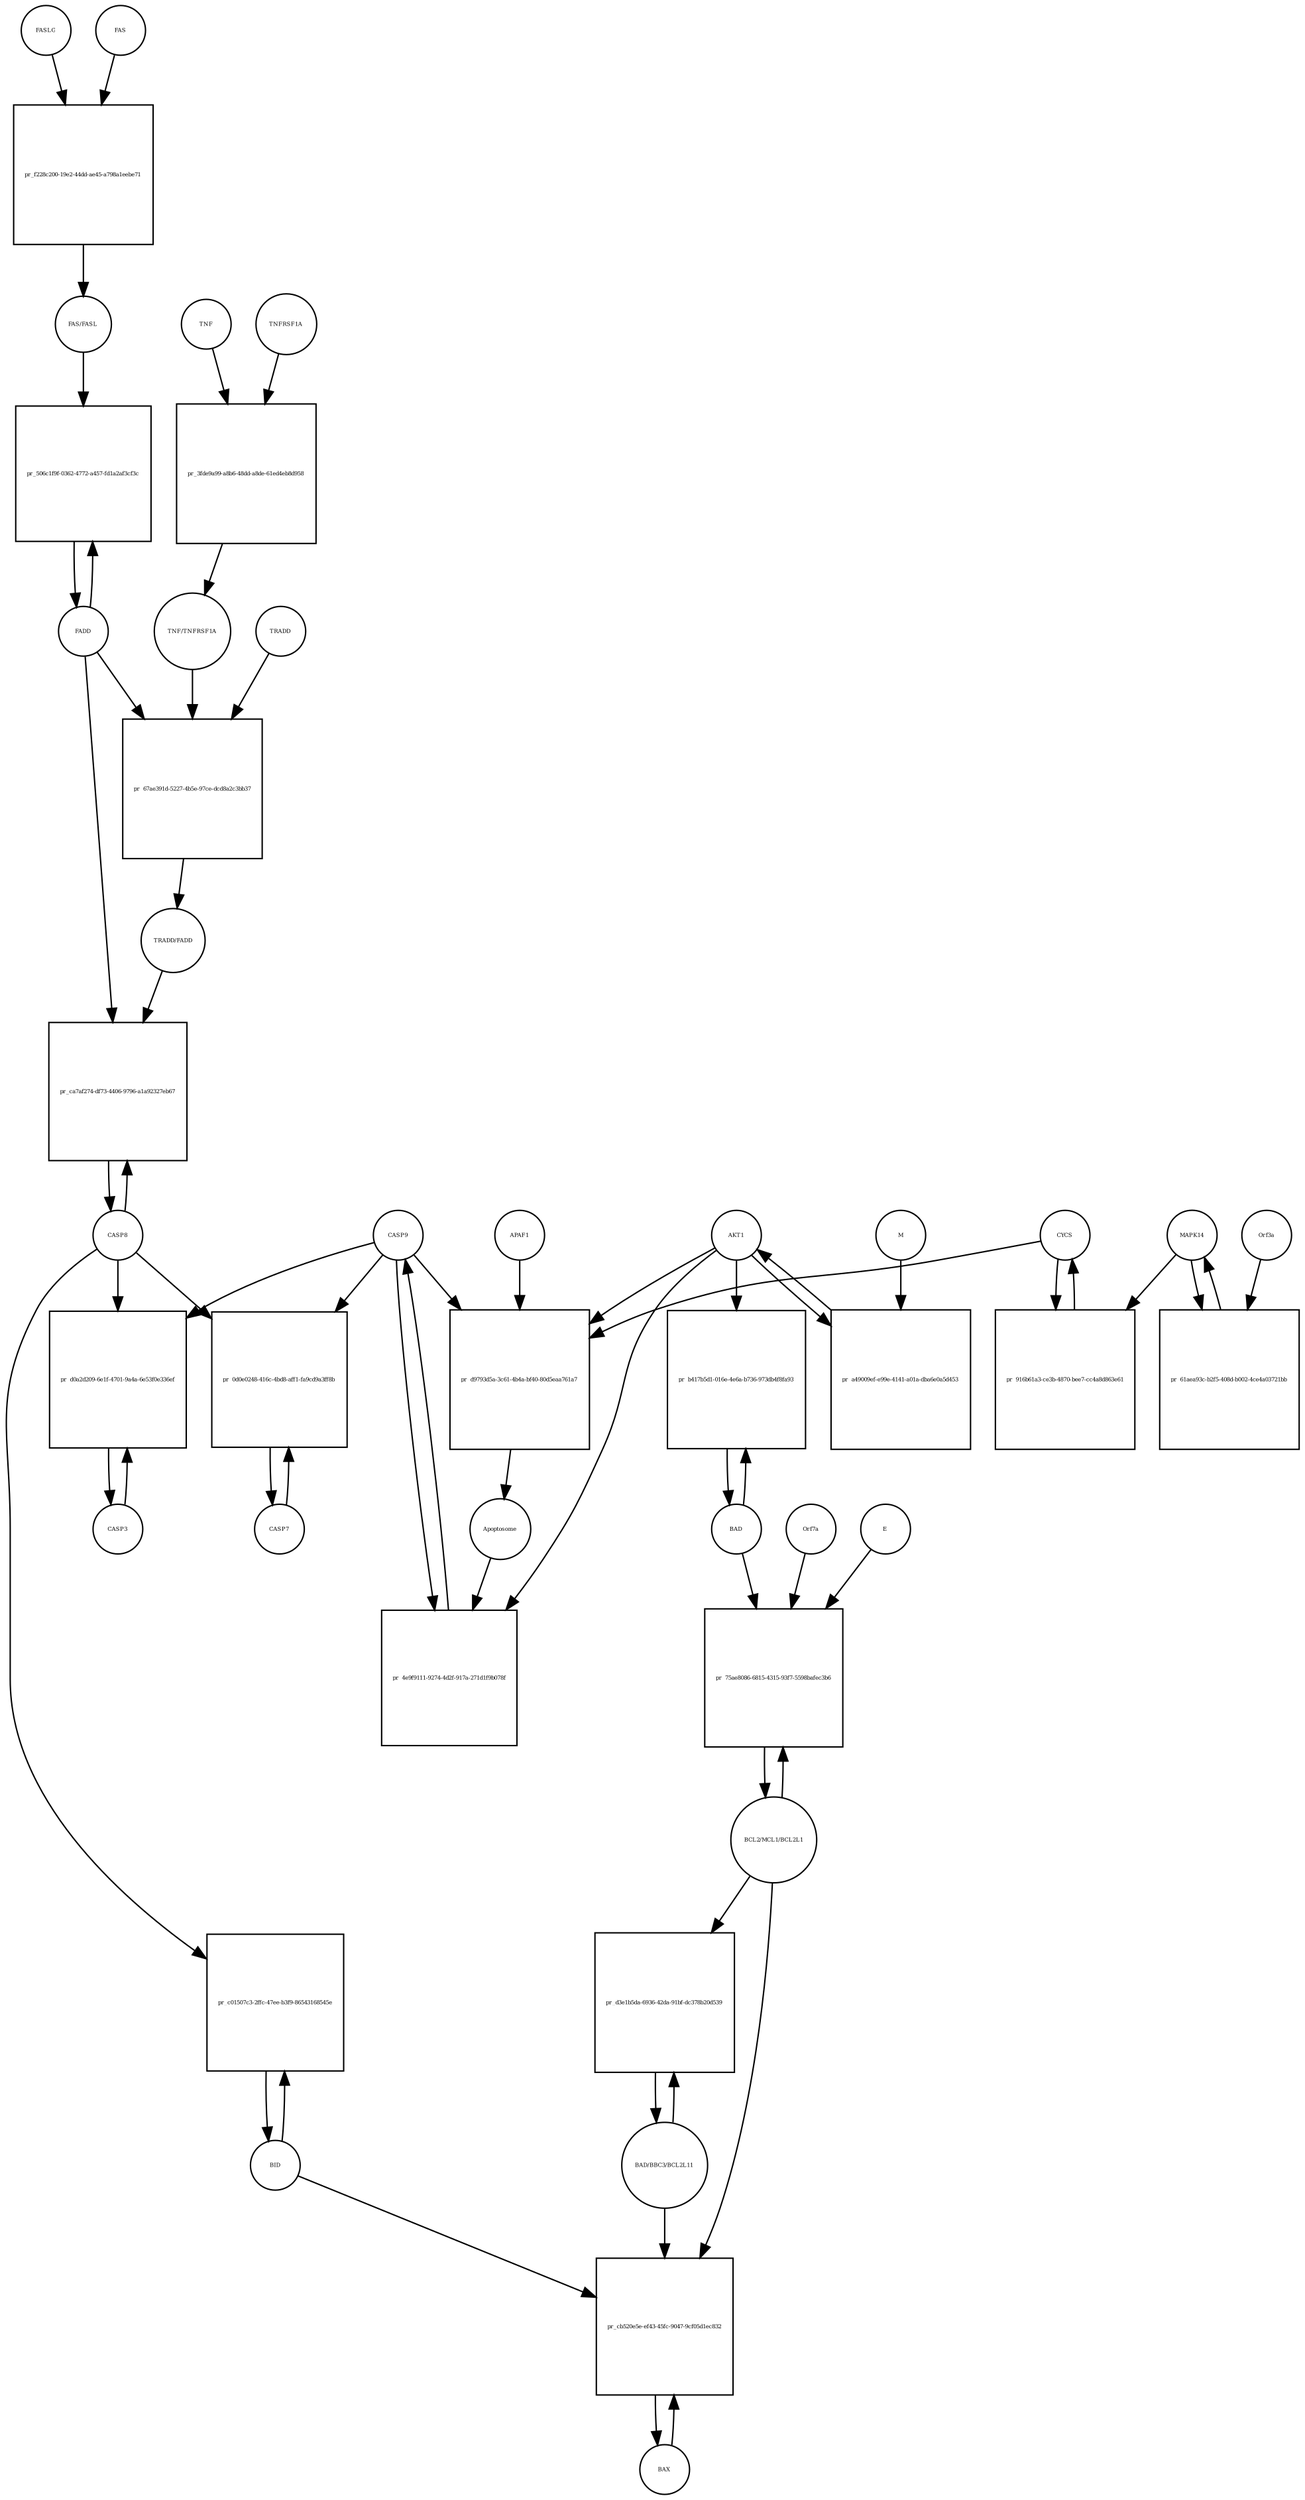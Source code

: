 strict digraph  {
FASLG [annotation="", bipartite=0, cls=macromolecule, fontsize=4, label=FASLG, shape=circle];
"pr_f228c200-19e2-44dd-ae45-a798a1eebe71" [annotation="", bipartite=1, cls=process, fontsize=4, label="pr_f228c200-19e2-44dd-ae45-a798a1eebe71", shape=square];
FAS [annotation="", bipartite=0, cls=macromolecule, fontsize=4, label=FAS, shape=circle];
"FAS/FASL" [annotation="", bipartite=0, cls=complex, fontsize=4, label="FAS/FASL", shape=circle];
FADD [annotation="", bipartite=0, cls=macromolecule, fontsize=4, label=FADD, shape=circle];
"pr_506c1f9f-0362-4772-a457-fd1a2af3cf3c" [annotation="", bipartite=1, cls=process, fontsize=4, label="pr_506c1f9f-0362-4772-a457-fd1a2af3cf3c", shape=square];
CASP8 [annotation="", bipartite=0, cls=macromolecule, fontsize=4, label=CASP8, shape=circle];
"pr_ca7af274-df73-4406-9796-a1a92327eb67" [annotation="", bipartite=1, cls=process, fontsize=4, label="pr_ca7af274-df73-4406-9796-a1a92327eb67", shape=square];
"TRADD/FADD" [annotation="", bipartite=0, cls=complex, fontsize=4, label="TRADD/FADD", shape=circle];
CASP3 [annotation="", bipartite=0, cls=macromolecule, fontsize=4, label=CASP3, shape=circle];
"pr_d0a2d209-6e1f-4701-9a4a-6e53f0e336ef" [annotation="", bipartite=1, cls=process, fontsize=4, label="pr_d0a2d209-6e1f-4701-9a4a-6e53f0e336ef", shape=square];
CASP9 [annotation="", bipartite=0, cls=macromolecule, fontsize=4, label=CASP9, shape=circle];
"pr_4e9f9111-9274-4d2f-917a-271d1f9b078f" [annotation="", bipartite=1, cls=process, fontsize=4, label="pr_4e9f9111-9274-4d2f-917a-271d1f9b078f", shape=square];
Apoptosome [annotation="", bipartite=0, cls=complex, fontsize=4, label=Apoptosome, shape=circle];
AKT1 [annotation="", bipartite=0, cls=macromolecule, fontsize=4, label=AKT1, shape=circle];
BID [annotation="", bipartite=0, cls=macromolecule, fontsize=4, label=BID, shape=circle];
"pr_c01507c3-2ffc-47ee-b3f9-86543168545e" [annotation="", bipartite=1, cls=process, fontsize=4, label="pr_c01507c3-2ffc-47ee-b3f9-86543168545e", shape=square];
BAX [annotation="", bipartite=0, cls=macromolecule, fontsize=4, label=BAX, shape=circle];
"pr_cb520e5e-ef43-45fc-9047-9cf05d1ec832" [annotation="", bipartite=1, cls=process, fontsize=4, label="pr_cb520e5e-ef43-45fc-9047-9cf05d1ec832", shape=square];
"BAD/BBC3/BCL2L11" [annotation="", bipartite=0, cls=complex, fontsize=4, label="BAD/BBC3/BCL2L11", shape=circle];
"BCL2/MCL1/BCL2L1" [annotation="", bipartite=0, cls=complex, fontsize=4, label="BCL2/MCL1/BCL2L1", shape=circle];
CYCS [annotation="", bipartite=0, cls=macromolecule, fontsize=4, label=CYCS, shape=circle];
"pr_916b61a3-ce3b-4870-bee7-cc4a8d863e61" [annotation="", bipartite=1, cls=process, fontsize=4, label="pr_916b61a3-ce3b-4870-bee7-cc4a8d863e61", shape=square];
MAPK14 [annotation="", bipartite=0, cls=macromolecule, fontsize=4, label=MAPK14, shape=circle];
CASP7 [annotation="", bipartite=0, cls=macromolecule, fontsize=4, label=CASP7, shape=circle];
"pr_0d0e0248-416c-4bd8-aff1-fa9cd9a3ff8b" [annotation="", bipartite=1, cls=process, fontsize=4, label="pr_0d0e0248-416c-4bd8-aff1-fa9cd9a3ff8b", shape=square];
"pr_a49009ef-e99e-4141-a01a-dba6e0a5d453" [annotation="", bipartite=1, cls=process, fontsize=4, label="pr_a49009ef-e99e-4141-a01a-dba6e0a5d453", shape=square];
M [annotation=urn_miriam_ncbiprotein_APO40582, bipartite=0, cls=macromolecule, fontsize=4, label=M, shape=circle];
"pr_67ae391d-5227-4b5e-97ce-dcd8a2c3bb37" [annotation="", bipartite=1, cls=process, fontsize=4, label="pr_67ae391d-5227-4b5e-97ce-dcd8a2c3bb37", shape=square];
TRADD [annotation="", bipartite=0, cls=macromolecule, fontsize=4, label=TRADD, shape=circle];
"TNF/TNFRSF1A" [annotation="", bipartite=0, cls=complex, fontsize=4, label="TNF/TNFRSF1A", shape=circle];
"pr_61aea93c-b2f5-408d-b002-4ce4a03721bb" [annotation="", bipartite=1, cls=process, fontsize=4, label="pr_61aea93c-b2f5-408d-b002-4ce4a03721bb", shape=square];
Orf3a [annotation="", bipartite=0, cls=macromolecule, fontsize=4, label=Orf3a, shape=circle];
"pr_d3e1b5da-6936-42da-91bf-dc378b20d539" [annotation="", bipartite=1, cls=process, fontsize=4, label="pr_d3e1b5da-6936-42da-91bf-dc378b20d539", shape=square];
"pr_75ae8086-6815-4315-93f7-5598bafec3b6" [annotation="", bipartite=1, cls=process, fontsize=4, label="pr_75ae8086-6815-4315-93f7-5598bafec3b6", shape=square];
Orf7a [annotation="", bipartite=0, cls=macromolecule, fontsize=4, label=Orf7a, shape=circle];
E [annotation="", bipartite=0, cls=macromolecule, fontsize=4, label=E, shape=circle];
BAD [annotation="", bipartite=0, cls=macromolecule, fontsize=4, label=BAD, shape=circle];
TNFRSF1A [annotation="", bipartite=0, cls=macromolecule, fontsize=4, label=TNFRSF1A, shape=circle];
"pr_3fde9a99-a8b6-48dd-a8de-61ed4eb8d958" [annotation="", bipartite=1, cls=process, fontsize=4, label="pr_3fde9a99-a8b6-48dd-a8de-61ed4eb8d958", shape=square];
TNF [annotation="", bipartite=0, cls=macromolecule, fontsize=4, label=TNF, shape=circle];
"pr_d9793d5a-3c61-4b4a-bf40-80d5eaa761a7" [annotation="", bipartite=1, cls=process, fontsize=4, label="pr_d9793d5a-3c61-4b4a-bf40-80d5eaa761a7", shape=square];
APAF1 [annotation="", bipartite=0, cls=macromolecule, fontsize=4, label=APAF1, shape=circle];
"pr_b417b5d1-016e-4e6a-b736-973db4f8fa93" [annotation="", bipartite=1, cls=process, fontsize=4, label="pr_b417b5d1-016e-4e6a-b736-973db4f8fa93", shape=square];
FASLG -> "pr_f228c200-19e2-44dd-ae45-a798a1eebe71"  [annotation="", interaction_type=consumption];
"pr_f228c200-19e2-44dd-ae45-a798a1eebe71" -> "FAS/FASL"  [annotation="", interaction_type=production];
FAS -> "pr_f228c200-19e2-44dd-ae45-a798a1eebe71"  [annotation="", interaction_type=consumption];
"FAS/FASL" -> "pr_506c1f9f-0362-4772-a457-fd1a2af3cf3c"  [annotation="urn_miriam_kegg.pathway_hsa04210|urn_miriam_pubmed_31226023", interaction_type=catalysis];
FADD -> "pr_506c1f9f-0362-4772-a457-fd1a2af3cf3c"  [annotation="", interaction_type=consumption];
FADD -> "pr_ca7af274-df73-4406-9796-a1a92327eb67"  [annotation="urn_miriam_kegg.pathway_hsa04210|urn_miriam_pubmed_31226023", interaction_type=catalysis];
FADD -> "pr_67ae391d-5227-4b5e-97ce-dcd8a2c3bb37"  [annotation="", interaction_type=consumption];
"pr_506c1f9f-0362-4772-a457-fd1a2af3cf3c" -> FADD  [annotation="", interaction_type=production];
CASP8 -> "pr_ca7af274-df73-4406-9796-a1a92327eb67"  [annotation="", interaction_type=consumption];
CASP8 -> "pr_d0a2d209-6e1f-4701-9a4a-6e53f0e336ef"  [annotation="urn_miriam_kegg.pathway_hsa04210|urn_miriam_pubmed_31226023", interaction_type=catalysis];
CASP8 -> "pr_c01507c3-2ffc-47ee-b3f9-86543168545e"  [annotation="urn_miriam_kegg.pathway_hsa04210|urn_miriam_pubmed_31226023", interaction_type=catalysis];
CASP8 -> "pr_0d0e0248-416c-4bd8-aff1-fa9cd9a3ff8b"  [annotation="urn_miriam_kegg.pathway_hsa04210|urn_miriam_pubmed_31226023", interaction_type=catalysis];
"pr_ca7af274-df73-4406-9796-a1a92327eb67" -> CASP8  [annotation="", interaction_type=production];
"TRADD/FADD" -> "pr_ca7af274-df73-4406-9796-a1a92327eb67"  [annotation="urn_miriam_kegg.pathway_hsa04210|urn_miriam_pubmed_31226023", interaction_type=catalysis];
CASP3 -> "pr_d0a2d209-6e1f-4701-9a4a-6e53f0e336ef"  [annotation="", interaction_type=consumption];
"pr_d0a2d209-6e1f-4701-9a4a-6e53f0e336ef" -> CASP3  [annotation="", interaction_type=production];
CASP9 -> "pr_d0a2d209-6e1f-4701-9a4a-6e53f0e336ef"  [annotation="urn_miriam_kegg.pathway_hsa04210|urn_miriam_pubmed_31226023", interaction_type=catalysis];
CASP9 -> "pr_4e9f9111-9274-4d2f-917a-271d1f9b078f"  [annotation="", interaction_type=consumption];
CASP9 -> "pr_0d0e0248-416c-4bd8-aff1-fa9cd9a3ff8b"  [annotation="urn_miriam_kegg.pathway_hsa04210|urn_miriam_pubmed_31226023", interaction_type=catalysis];
CASP9 -> "pr_d9793d5a-3c61-4b4a-bf40-80d5eaa761a7"  [annotation="", interaction_type=consumption];
"pr_4e9f9111-9274-4d2f-917a-271d1f9b078f" -> CASP9  [annotation="", interaction_type=production];
Apoptosome -> "pr_4e9f9111-9274-4d2f-917a-271d1f9b078f"  [annotation="urn_miriam_kegg.pathway_hsa04210|urn_miriam_pubmed_31226023", interaction_type=catalysis];
AKT1 -> "pr_4e9f9111-9274-4d2f-917a-271d1f9b078f"  [annotation="urn_miriam_kegg.pathway_hsa04210|urn_miriam_pubmed_31226023", interaction_type=inhibition];
AKT1 -> "pr_a49009ef-e99e-4141-a01a-dba6e0a5d453"  [annotation="", interaction_type=consumption];
AKT1 -> "pr_d9793d5a-3c61-4b4a-bf40-80d5eaa761a7"  [annotation="urn_miriam_pubmed_31226023|urn_miriam_kegg.pathway_hsa04210", interaction_type=inhibition];
AKT1 -> "pr_b417b5d1-016e-4e6a-b736-973db4f8fa93"  [annotation="urn_miriam_pubmed_15694340|urn_miriam_kegg.pathway_hsa04210", interaction_type=inhibition];
BID -> "pr_c01507c3-2ffc-47ee-b3f9-86543168545e"  [annotation="", interaction_type=consumption];
BID -> "pr_cb520e5e-ef43-45fc-9047-9cf05d1ec832"  [annotation="urn_miriam_pubmed_31226023|urn_miriam_kegg.pathway_hsa04210", interaction_type=catalysis];
"pr_c01507c3-2ffc-47ee-b3f9-86543168545e" -> BID  [annotation="", interaction_type=production];
BAX -> "pr_cb520e5e-ef43-45fc-9047-9cf05d1ec832"  [annotation="", interaction_type=consumption];
"pr_cb520e5e-ef43-45fc-9047-9cf05d1ec832" -> BAX  [annotation="", interaction_type=production];
"BAD/BBC3/BCL2L11" -> "pr_cb520e5e-ef43-45fc-9047-9cf05d1ec832"  [annotation="urn_miriam_pubmed_31226023|urn_miriam_kegg.pathway_hsa04210", interaction_type=catalysis];
"BAD/BBC3/BCL2L11" -> "pr_d3e1b5da-6936-42da-91bf-dc378b20d539"  [annotation="", interaction_type=consumption];
"BCL2/MCL1/BCL2L1" -> "pr_cb520e5e-ef43-45fc-9047-9cf05d1ec832"  [annotation="urn_miriam_pubmed_31226023|urn_miriam_kegg.pathway_hsa04210", interaction_type=inhibition];
"BCL2/MCL1/BCL2L1" -> "pr_d3e1b5da-6936-42da-91bf-dc378b20d539"  [annotation=urn_miriam_pubmed_31226023, interaction_type=inhibition];
"BCL2/MCL1/BCL2L1" -> "pr_75ae8086-6815-4315-93f7-5598bafec3b6"  [annotation="", interaction_type=consumption];
CYCS -> "pr_916b61a3-ce3b-4870-bee7-cc4a8d863e61"  [annotation="", interaction_type=consumption];
CYCS -> "pr_d9793d5a-3c61-4b4a-bf40-80d5eaa761a7"  [annotation="", interaction_type=consumption];
"pr_916b61a3-ce3b-4870-bee7-cc4a8d863e61" -> CYCS  [annotation="", interaction_type=production];
MAPK14 -> "pr_916b61a3-ce3b-4870-bee7-cc4a8d863e61"  [annotation="urn_miriam_kegg.pathway_hsa04210|urn_miriam_pubmed_31226023", interaction_type=catalysis];
MAPK14 -> "pr_61aea93c-b2f5-408d-b002-4ce4a03721bb"  [annotation="", interaction_type=consumption];
CASP7 -> "pr_0d0e0248-416c-4bd8-aff1-fa9cd9a3ff8b"  [annotation="", interaction_type=consumption];
"pr_0d0e0248-416c-4bd8-aff1-fa9cd9a3ff8b" -> CASP7  [annotation="", interaction_type=production];
"pr_a49009ef-e99e-4141-a01a-dba6e0a5d453" -> AKT1  [annotation="", interaction_type=production];
M -> "pr_a49009ef-e99e-4141-a01a-dba6e0a5d453"  [annotation="urn_miriam_pubmed_31226023|urn_miriam_taxonomy_227984", interaction_type=inhibition];
"pr_67ae391d-5227-4b5e-97ce-dcd8a2c3bb37" -> "TRADD/FADD"  [annotation="", interaction_type=production];
TRADD -> "pr_67ae391d-5227-4b5e-97ce-dcd8a2c3bb37"  [annotation="", interaction_type=consumption];
"TNF/TNFRSF1A" -> "pr_67ae391d-5227-4b5e-97ce-dcd8a2c3bb37"  [annotation="urn_miriam_kegg.pathway_hsa04210", interaction_type=catalysis];
"pr_61aea93c-b2f5-408d-b002-4ce4a03721bb" -> MAPK14  [annotation="", interaction_type=production];
Orf3a -> "pr_61aea93c-b2f5-408d-b002-4ce4a03721bb"  [annotation="urn_miriam_pubmed_31226023|urn_miriam_taxonomy_227984", interaction_type=catalysis];
"pr_d3e1b5da-6936-42da-91bf-dc378b20d539" -> "BAD/BBC3/BCL2L11"  [annotation="", interaction_type=production];
"pr_75ae8086-6815-4315-93f7-5598bafec3b6" -> "BCL2/MCL1/BCL2L1"  [annotation="", interaction_type=production];
Orf7a -> "pr_75ae8086-6815-4315-93f7-5598bafec3b6"  [annotation="urn_miriam_pubmed_15694340|urn_miriam_kegg.pathway_hsa04210|urn_miriam_taxonomy_227984", interaction_type=inhibition];
E -> "pr_75ae8086-6815-4315-93f7-5598bafec3b6"  [annotation="urn_miriam_pubmed_15694340|urn_miriam_kegg.pathway_hsa04210|urn_miriam_taxonomy_227984", interaction_type=inhibition];
BAD -> "pr_75ae8086-6815-4315-93f7-5598bafec3b6"  [annotation="urn_miriam_pubmed_15694340|urn_miriam_kegg.pathway_hsa04210|urn_miriam_taxonomy_227984", interaction_type=inhibition];
BAD -> "pr_b417b5d1-016e-4e6a-b736-973db4f8fa93"  [annotation="", interaction_type=consumption];
TNFRSF1A -> "pr_3fde9a99-a8b6-48dd-a8de-61ed4eb8d958"  [annotation="", interaction_type=consumption];
"pr_3fde9a99-a8b6-48dd-a8de-61ed4eb8d958" -> "TNF/TNFRSF1A"  [annotation="", interaction_type=production];
TNF -> "pr_3fde9a99-a8b6-48dd-a8de-61ed4eb8d958"  [annotation="", interaction_type=consumption];
"pr_d9793d5a-3c61-4b4a-bf40-80d5eaa761a7" -> Apoptosome  [annotation="", interaction_type=production];
APAF1 -> "pr_d9793d5a-3c61-4b4a-bf40-80d5eaa761a7"  [annotation="", interaction_type=consumption];
"pr_b417b5d1-016e-4e6a-b736-973db4f8fa93" -> BAD  [annotation="", interaction_type=production];
}
